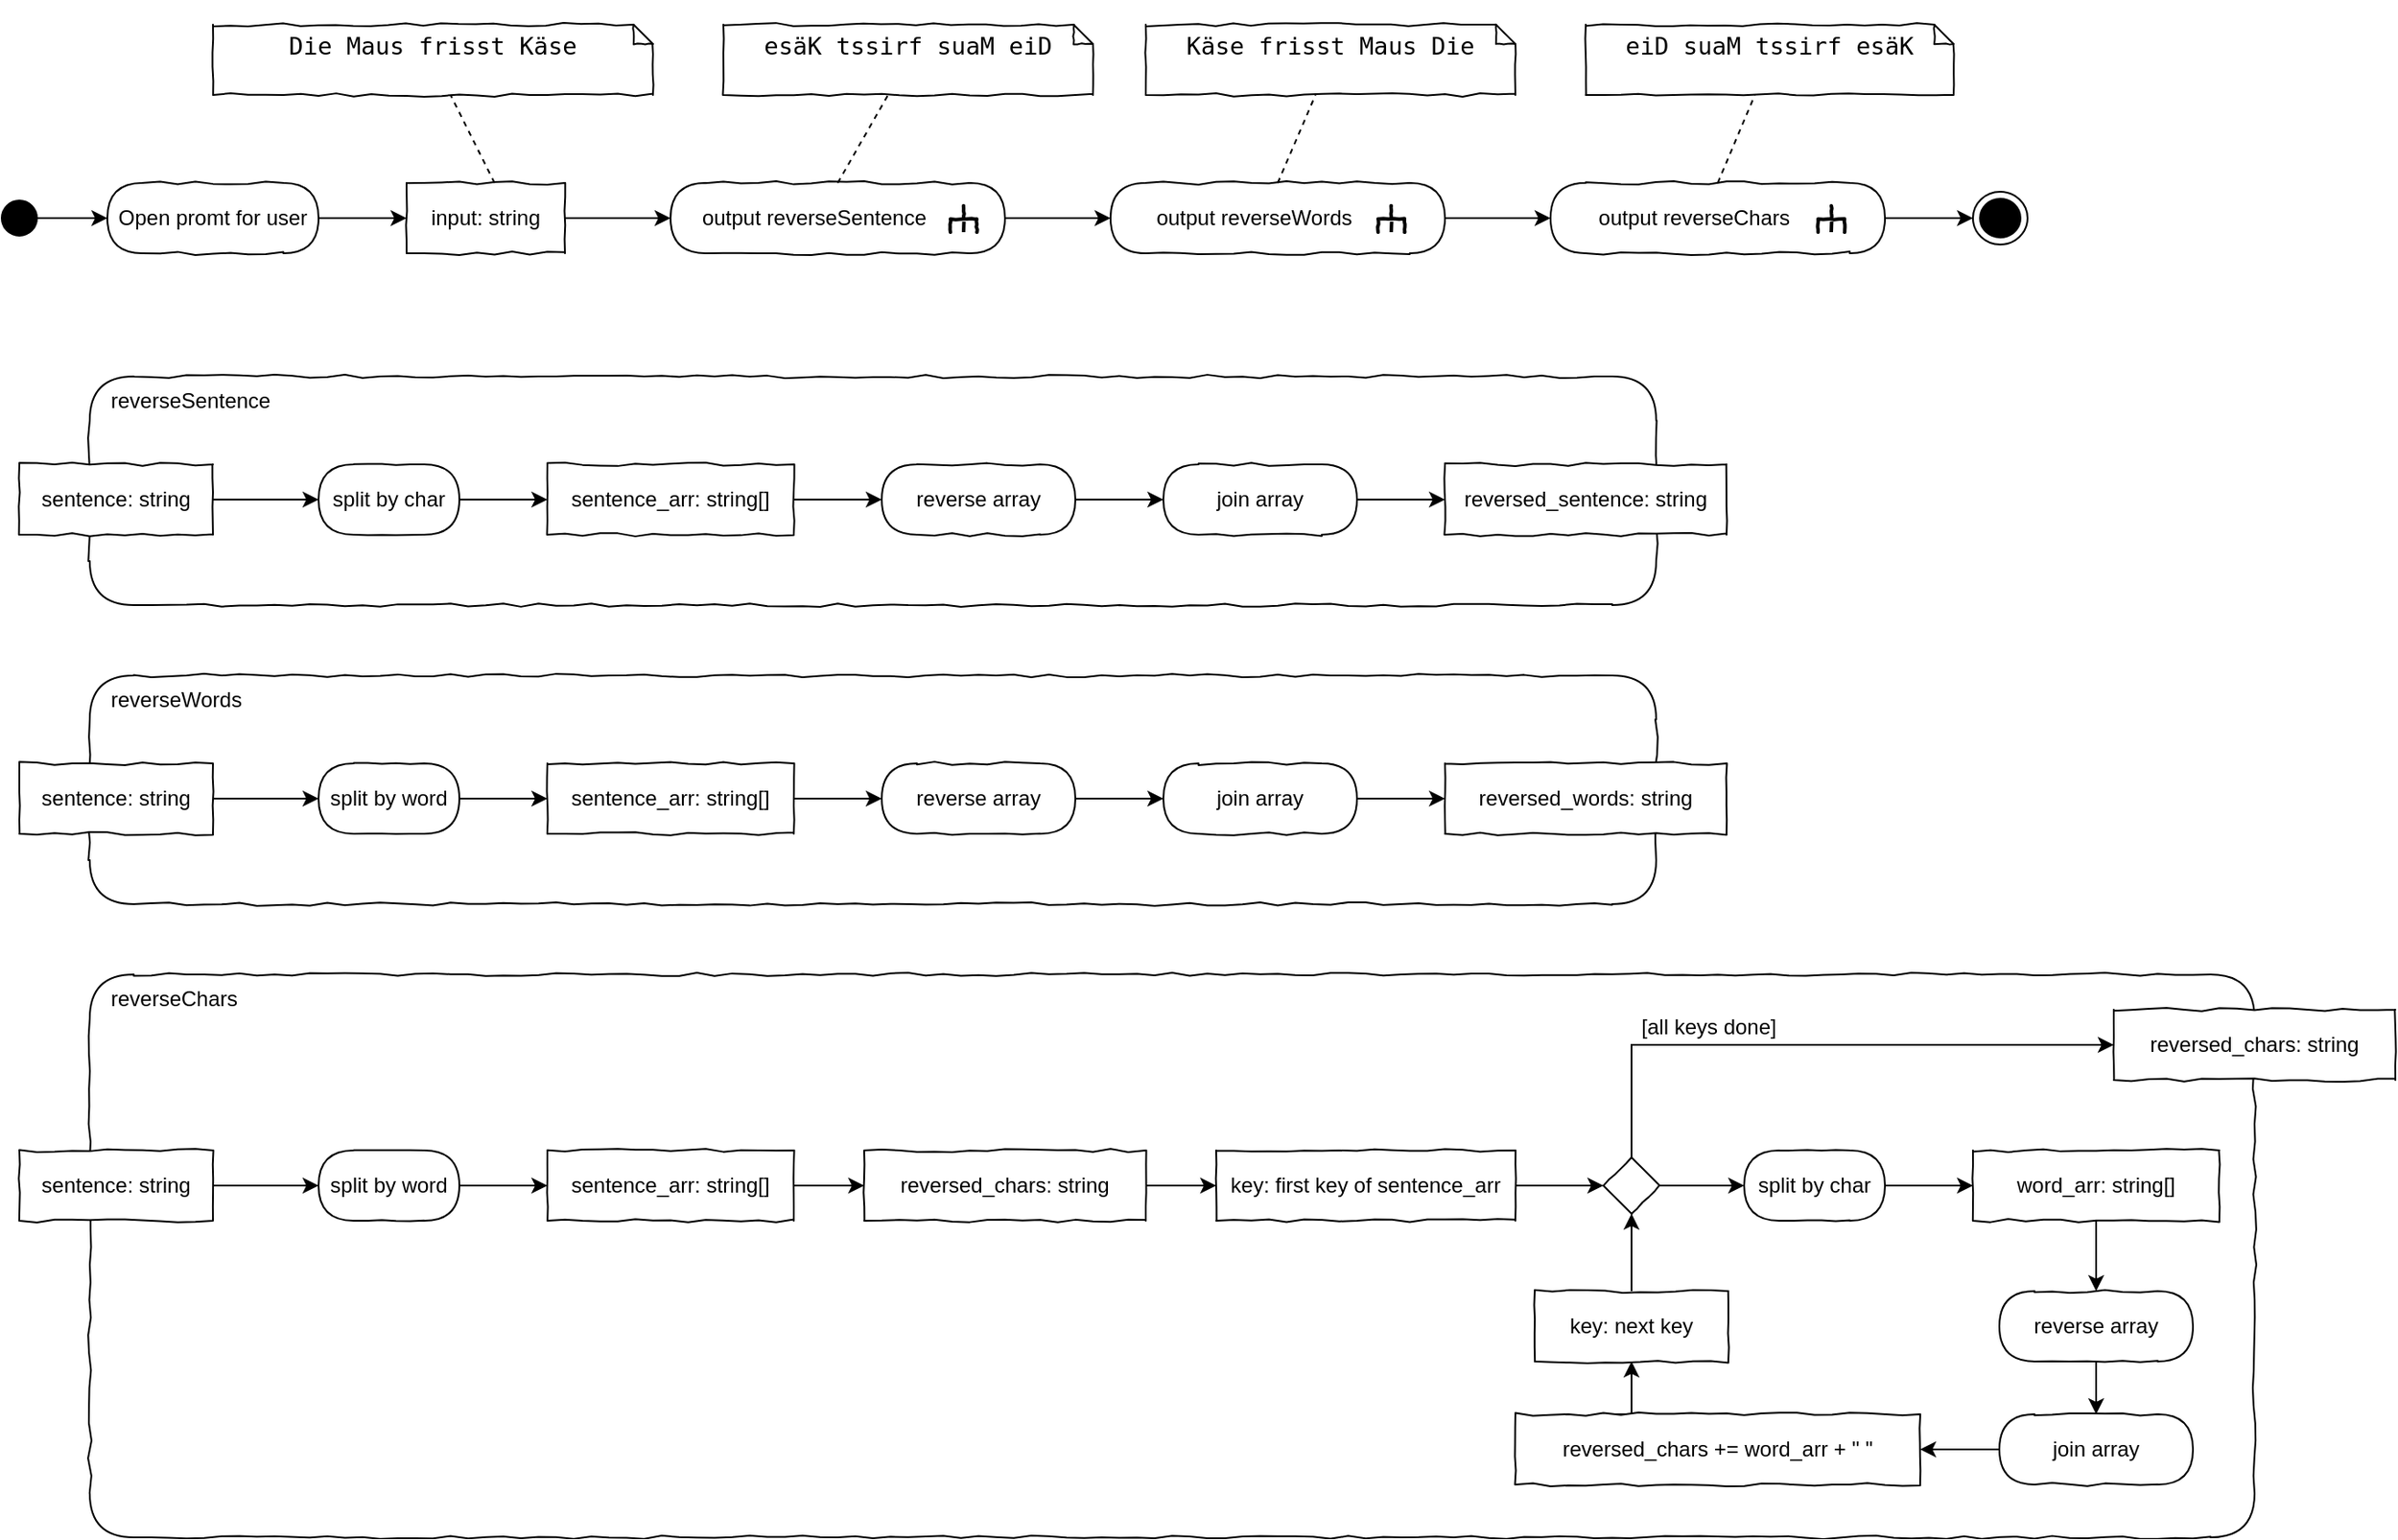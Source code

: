 <mxfile version="13.0.2"><diagram id="v06OmjVikWBVfPgF3idZ" name="Page-1"><mxGraphModel dx="1106" dy="1131" grid="1" gridSize="10" guides="1" tooltips="1" connect="1" arrows="1" fold="1" page="1" pageScale="1" pageWidth="1500" pageHeight="1000" math="0" shadow="0"><root><mxCell id="0"/><mxCell id="1" parent="0"/><mxCell id="mQlaJ1HGiRLKZDTz7ouE-1" value="&lt;div style=&quot;text-align: left&quot;&gt;&amp;nbsp; &amp;nbsp;reverseSentence&lt;/div&gt;" style="rounded=1;whiteSpace=wrap;html=1;shadow=0;glass=0;comic=1;strokeColor=#000000;labelPosition=center;verticalLabelPosition=middle;align=left;verticalAlign=top;absoluteArcSize=1;arcSize=50;" vertex="1" parent="1"><mxGeometry x="700" y="410" width="890" height="130" as="geometry"/></mxCell><mxCell id="mQlaJ1HGiRLKZDTz7ouE-2" style="edgeStyle=orthogonalEdgeStyle;rounded=0;orthogonalLoop=1;jettySize=auto;html=1;exitX=1;exitY=0.5;exitDx=0;exitDy=0;entryX=0;entryY=0.5;entryDx=0;entryDy=0;" edge="1" parent="1" source="mQlaJ1HGiRLKZDTz7ouE-3" target="mQlaJ1HGiRLKZDTz7ouE-5"><mxGeometry relative="1" as="geometry"/></mxCell><mxCell id="mQlaJ1HGiRLKZDTz7ouE-3" value="" style="ellipse;whiteSpace=wrap;html=1;rounded=0;shadow=0;comic=0;labelBackgroundColor=none;strokeColor=#000000;strokeWidth=1;fillColor=#000000;fontFamily=Verdana;fontSize=12;fontColor=#000000;align=center;comic=1" vertex="1" parent="1"><mxGeometry x="650" y="310" width="20" height="20" as="geometry"/></mxCell><mxCell id="mQlaJ1HGiRLKZDTz7ouE-4" style="edgeStyle=orthogonalEdgeStyle;rounded=0;orthogonalLoop=1;jettySize=auto;html=1;exitX=1;exitY=0.5;exitDx=0;exitDy=0;entryX=0;entryY=0.5;entryDx=0;entryDy=0;" edge="1" parent="1" source="mQlaJ1HGiRLKZDTz7ouE-5" target="mQlaJ1HGiRLKZDTz7ouE-7"><mxGeometry relative="1" as="geometry"/></mxCell><mxCell id="mQlaJ1HGiRLKZDTz7ouE-5" value="Open promt for user" style="rounded=1;whiteSpace=wrap;html=1;absoluteArcSize=1;arcSize=50;strokeWidth=1;shadow=0;comic=1;" vertex="1" parent="1"><mxGeometry x="710" y="300" width="120" height="40" as="geometry"/></mxCell><mxCell id="mQlaJ1HGiRLKZDTz7ouE-6" style="edgeStyle=orthogonalEdgeStyle;rounded=0;orthogonalLoop=1;jettySize=auto;html=1;exitX=1;exitY=0.5;exitDx=0;exitDy=0;entryX=0;entryY=0.5;entryDx=0;entryDy=0;" edge="1" parent="1" source="mQlaJ1HGiRLKZDTz7ouE-7" target="mQlaJ1HGiRLKZDTz7ouE-9"><mxGeometry relative="1" as="geometry"/></mxCell><mxCell id="mQlaJ1HGiRLKZDTz7ouE-7" value="&lt;div style=&quot;text-align: left&quot;&gt;input: string&lt;/div&gt;" style="rounded=0;whiteSpace=wrap;html=1;comic=1;" vertex="1" parent="1"><mxGeometry x="880" y="300" width="90" height="40" as="geometry"/></mxCell><mxCell id="mQlaJ1HGiRLKZDTz7ouE-8" style="edgeStyle=orthogonalEdgeStyle;rounded=0;orthogonalLoop=1;jettySize=auto;html=1;exitX=1;exitY=0.5;exitDx=0;exitDy=0;entryX=0;entryY=0.5;entryDx=0;entryDy=0;" edge="1" parent="1" source="mQlaJ1HGiRLKZDTz7ouE-9" target="mQlaJ1HGiRLKZDTz7ouE-14"><mxGeometry relative="1" as="geometry"/></mxCell><mxCell id="mQlaJ1HGiRLKZDTz7ouE-9" value="output reverseSentence&amp;nbsp; &amp;nbsp; &amp;nbsp; &amp;nbsp;&amp;nbsp;" style="rounded=1;whiteSpace=wrap;html=1;absoluteArcSize=1;arcSize=50;strokeWidth=1;shadow=0;comic=1;" vertex="1" parent="1"><mxGeometry x="1030" y="300" width="190" height="40" as="geometry"/></mxCell><mxCell id="mQlaJ1HGiRLKZDTz7ouE-10" value="" style="group;rotation=90;" vertex="1" connectable="0" parent="1"><mxGeometry x="1187" y="308" width="20" height="20" as="geometry"/></mxCell><mxCell id="mQlaJ1HGiRLKZDTz7ouE-11" value="" style="strokeWidth=2;html=1;shape=mxgraph.flowchart.annotation_2;align=left;rounded=1;comic=1;rotation=90;" vertex="1" parent="mQlaJ1HGiRLKZDTz7ouE-10"><mxGeometry x="2" y="5" width="15" height="15" as="geometry"/></mxCell><mxCell id="mQlaJ1HGiRLKZDTz7ouE-12" value="" style="endArrow=none;html=1;entryX=0.6;entryY=0.486;entryPerimeter=0;exitX=1;exitY=0.5;exitPerimeter=0;strokeWidth=2;entryDx=0;entryDy=0;" edge="1" parent="mQlaJ1HGiRLKZDTz7ouE-10" source="mQlaJ1HGiRLKZDTz7ouE-11" target="mQlaJ1HGiRLKZDTz7ouE-11"><mxGeometry width="50" height="50" relative="1" as="geometry"><mxPoint x="-46.667" as="sourcePoint"/><mxPoint x="-13.333" y="50" as="targetPoint"/></mxGeometry></mxCell><mxCell id="mQlaJ1HGiRLKZDTz7ouE-13" style="edgeStyle=orthogonalEdgeStyle;rounded=0;orthogonalLoop=1;jettySize=auto;html=1;exitX=1;exitY=0.5;exitDx=0;exitDy=0;entryX=0;entryY=0.5;entryDx=0;entryDy=0;" edge="1" parent="1" source="mQlaJ1HGiRLKZDTz7ouE-14" target="mQlaJ1HGiRLKZDTz7ouE-19"><mxGeometry relative="1" as="geometry"/></mxCell><mxCell id="mQlaJ1HGiRLKZDTz7ouE-14" value="output reverseWords&amp;nbsp; &amp;nbsp; &amp;nbsp; &amp;nbsp;&amp;nbsp;" style="rounded=1;whiteSpace=wrap;html=1;absoluteArcSize=1;arcSize=50;strokeWidth=1;shadow=0;comic=1;" vertex="1" parent="1"><mxGeometry x="1280" y="300" width="190" height="40" as="geometry"/></mxCell><mxCell id="mQlaJ1HGiRLKZDTz7ouE-15" value="" style="group;rotation=90;" vertex="1" connectable="0" parent="1"><mxGeometry x="1430" y="308" width="20" height="20" as="geometry"/></mxCell><mxCell id="mQlaJ1HGiRLKZDTz7ouE-16" value="" style="strokeWidth=2;html=1;shape=mxgraph.flowchart.annotation_2;align=left;rounded=1;comic=1;rotation=90;" vertex="1" parent="mQlaJ1HGiRLKZDTz7ouE-15"><mxGeometry x="2" y="5" width="15" height="15" as="geometry"/></mxCell><mxCell id="mQlaJ1HGiRLKZDTz7ouE-17" value="" style="endArrow=none;html=1;entryX=0.6;entryY=0.486;entryPerimeter=0;exitX=1;exitY=0.5;exitPerimeter=0;strokeWidth=2;entryDx=0;entryDy=0;" edge="1" parent="mQlaJ1HGiRLKZDTz7ouE-15" source="mQlaJ1HGiRLKZDTz7ouE-16" target="mQlaJ1HGiRLKZDTz7ouE-16"><mxGeometry width="50" height="50" relative="1" as="geometry"><mxPoint x="-46.667" as="sourcePoint"/><mxPoint x="-13.333" y="50" as="targetPoint"/></mxGeometry></mxCell><mxCell id="mQlaJ1HGiRLKZDTz7ouE-18" style="edgeStyle=orthogonalEdgeStyle;rounded=0;orthogonalLoop=1;jettySize=auto;html=1;exitX=1;exitY=0.5;exitDx=0;exitDy=0;entryX=0;entryY=0.5;entryDx=0;entryDy=0;" edge="1" parent="1" source="mQlaJ1HGiRLKZDTz7ouE-19" target="mQlaJ1HGiRLKZDTz7ouE-23"><mxGeometry relative="1" as="geometry"/></mxCell><mxCell id="mQlaJ1HGiRLKZDTz7ouE-19" value="output reverseChars&amp;nbsp; &amp;nbsp; &amp;nbsp; &amp;nbsp;&amp;nbsp;" style="rounded=1;whiteSpace=wrap;html=1;absoluteArcSize=1;arcSize=50;strokeWidth=1;shadow=0;comic=1;" vertex="1" parent="1"><mxGeometry x="1530" y="300" width="190" height="40" as="geometry"/></mxCell><mxCell id="mQlaJ1HGiRLKZDTz7ouE-20" value="" style="group;rotation=90;" vertex="1" connectable="0" parent="1"><mxGeometry x="1680" y="308" width="20" height="20" as="geometry"/></mxCell><mxCell id="mQlaJ1HGiRLKZDTz7ouE-21" value="" style="strokeWidth=2;html=1;shape=mxgraph.flowchart.annotation_2;align=left;rounded=1;comic=1;rotation=90;" vertex="1" parent="mQlaJ1HGiRLKZDTz7ouE-20"><mxGeometry x="2" y="5" width="15" height="15" as="geometry"/></mxCell><mxCell id="mQlaJ1HGiRLKZDTz7ouE-22" value="" style="endArrow=none;html=1;entryX=0.6;entryY=0.486;entryPerimeter=0;exitX=1;exitY=0.5;exitPerimeter=0;strokeWidth=2;entryDx=0;entryDy=0;" edge="1" parent="mQlaJ1HGiRLKZDTz7ouE-20" source="mQlaJ1HGiRLKZDTz7ouE-21" target="mQlaJ1HGiRLKZDTz7ouE-21"><mxGeometry width="50" height="50" relative="1" as="geometry"><mxPoint x="-46.667" as="sourcePoint"/><mxPoint x="-13.333" y="50" as="targetPoint"/></mxGeometry></mxCell><mxCell id="mQlaJ1HGiRLKZDTz7ouE-23" value="" style="ellipse;html=1;shape=endState;fillColor=#000000;strokeColor=#000000;comic=1" vertex="1" parent="1"><mxGeometry x="1770" y="305" width="31" height="30" as="geometry"/></mxCell><mxCell id="mQlaJ1HGiRLKZDTz7ouE-24" style="edgeStyle=orthogonalEdgeStyle;rounded=0;orthogonalLoop=1;jettySize=auto;html=1;exitX=1;exitY=0.5;exitDx=0;exitDy=0;" edge="1" parent="1" source="mQlaJ1HGiRLKZDTz7ouE-25" target="mQlaJ1HGiRLKZDTz7ouE-27"><mxGeometry relative="1" as="geometry"/></mxCell><mxCell id="mQlaJ1HGiRLKZDTz7ouE-25" value="&lt;div style=&quot;text-align: left&quot;&gt;sentence: string&lt;/div&gt;" style="rounded=0;whiteSpace=wrap;html=1;comic=1;" vertex="1" parent="1"><mxGeometry x="660" y="460" width="110" height="40" as="geometry"/></mxCell><mxCell id="mQlaJ1HGiRLKZDTz7ouE-26" style="edgeStyle=orthogonalEdgeStyle;rounded=0;orthogonalLoop=1;jettySize=auto;html=1;exitX=1;exitY=0.5;exitDx=0;exitDy=0;entryX=0;entryY=0.5;entryDx=0;entryDy=0;" edge="1" parent="1" source="mQlaJ1HGiRLKZDTz7ouE-27" target="mQlaJ1HGiRLKZDTz7ouE-29"><mxGeometry relative="1" as="geometry"/></mxCell><mxCell id="mQlaJ1HGiRLKZDTz7ouE-27" value="split by char" style="rounded=1;whiteSpace=wrap;html=1;absoluteArcSize=1;arcSize=50;strokeWidth=1;shadow=0;comic=1;" vertex="1" parent="1"><mxGeometry x="830" y="460" width="80" height="40" as="geometry"/></mxCell><mxCell id="mQlaJ1HGiRLKZDTz7ouE-28" style="edgeStyle=orthogonalEdgeStyle;rounded=0;orthogonalLoop=1;jettySize=auto;html=1;exitX=1;exitY=0.5;exitDx=0;exitDy=0;entryX=0;entryY=0.5;entryDx=0;entryDy=0;" edge="1" parent="1" source="mQlaJ1HGiRLKZDTz7ouE-29" target="mQlaJ1HGiRLKZDTz7ouE-31"><mxGeometry relative="1" as="geometry"/></mxCell><mxCell id="mQlaJ1HGiRLKZDTz7ouE-29" value="&lt;div style=&quot;text-align: left&quot;&gt;sentence_arr: string[]&lt;/div&gt;" style="rounded=0;whiteSpace=wrap;html=1;comic=1;" vertex="1" parent="1"><mxGeometry x="960" y="460" width="140" height="40" as="geometry"/></mxCell><mxCell id="mQlaJ1HGiRLKZDTz7ouE-30" value="" style="edgeStyle=orthogonalEdgeStyle;rounded=0;orthogonalLoop=1;jettySize=auto;html=1;" edge="1" parent="1" source="mQlaJ1HGiRLKZDTz7ouE-31" target="mQlaJ1HGiRLKZDTz7ouE-33"><mxGeometry relative="1" as="geometry"/></mxCell><mxCell id="mQlaJ1HGiRLKZDTz7ouE-31" value="reverse array" style="rounded=1;whiteSpace=wrap;html=1;absoluteArcSize=1;arcSize=50;strokeWidth=1;shadow=0;comic=1;" vertex="1" parent="1"><mxGeometry x="1150" y="460" width="110" height="40" as="geometry"/></mxCell><mxCell id="mQlaJ1HGiRLKZDTz7ouE-32" style="edgeStyle=orthogonalEdgeStyle;rounded=0;orthogonalLoop=1;jettySize=auto;html=1;exitX=1;exitY=0.5;exitDx=0;exitDy=0;entryX=0;entryY=0.5;entryDx=0;entryDy=0;" edge="1" parent="1" source="mQlaJ1HGiRLKZDTz7ouE-33" target="mQlaJ1HGiRLKZDTz7ouE-34"><mxGeometry relative="1" as="geometry"/></mxCell><mxCell id="mQlaJ1HGiRLKZDTz7ouE-33" value="join array" style="rounded=1;whiteSpace=wrap;html=1;absoluteArcSize=1;arcSize=50;strokeWidth=1;shadow=0;comic=1;" vertex="1" parent="1"><mxGeometry x="1310" y="460" width="110" height="40" as="geometry"/></mxCell><mxCell id="mQlaJ1HGiRLKZDTz7ouE-34" value="&lt;div style=&quot;text-align: left&quot;&gt;reversed_sentence: string&lt;/div&gt;" style="rounded=0;whiteSpace=wrap;html=1;comic=1;" vertex="1" parent="1"><mxGeometry x="1470" y="460" width="160" height="40" as="geometry"/></mxCell><mxCell id="mQlaJ1HGiRLKZDTz7ouE-35" value="&lt;div style=&quot;text-align: left&quot;&gt;&amp;nbsp; &amp;nbsp;reverseWords&lt;/div&gt;" style="rounded=1;whiteSpace=wrap;html=1;shadow=0;glass=0;comic=1;strokeColor=#000000;labelPosition=center;verticalLabelPosition=middle;align=left;verticalAlign=top;absoluteArcSize=1;arcSize=50;" vertex="1" parent="1"><mxGeometry x="700" y="580" width="890" height="130" as="geometry"/></mxCell><mxCell id="mQlaJ1HGiRLKZDTz7ouE-36" style="edgeStyle=orthogonalEdgeStyle;rounded=0;orthogonalLoop=1;jettySize=auto;html=1;exitX=1;exitY=0.5;exitDx=0;exitDy=0;" edge="1" parent="1" source="mQlaJ1HGiRLKZDTz7ouE-37" target="mQlaJ1HGiRLKZDTz7ouE-39"><mxGeometry relative="1" as="geometry"/></mxCell><mxCell id="mQlaJ1HGiRLKZDTz7ouE-37" value="&lt;div style=&quot;text-align: left&quot;&gt;sentence: string&lt;/div&gt;" style="rounded=0;whiteSpace=wrap;html=1;comic=1;" vertex="1" parent="1"><mxGeometry x="660" y="630" width="110" height="40" as="geometry"/></mxCell><mxCell id="mQlaJ1HGiRLKZDTz7ouE-38" style="edgeStyle=orthogonalEdgeStyle;rounded=0;orthogonalLoop=1;jettySize=auto;html=1;exitX=1;exitY=0.5;exitDx=0;exitDy=0;entryX=0;entryY=0.5;entryDx=0;entryDy=0;" edge="1" parent="1" source="mQlaJ1HGiRLKZDTz7ouE-39" target="mQlaJ1HGiRLKZDTz7ouE-41"><mxGeometry relative="1" as="geometry"/></mxCell><mxCell id="mQlaJ1HGiRLKZDTz7ouE-39" value="split by word" style="rounded=1;whiteSpace=wrap;html=1;absoluteArcSize=1;arcSize=50;strokeWidth=1;shadow=0;comic=1;" vertex="1" parent="1"><mxGeometry x="830" y="630" width="80" height="40" as="geometry"/></mxCell><mxCell id="mQlaJ1HGiRLKZDTz7ouE-40" style="edgeStyle=orthogonalEdgeStyle;rounded=0;orthogonalLoop=1;jettySize=auto;html=1;exitX=1;exitY=0.5;exitDx=0;exitDy=0;entryX=0;entryY=0.5;entryDx=0;entryDy=0;" edge="1" parent="1" source="mQlaJ1HGiRLKZDTz7ouE-41" target="mQlaJ1HGiRLKZDTz7ouE-43"><mxGeometry relative="1" as="geometry"/></mxCell><mxCell id="mQlaJ1HGiRLKZDTz7ouE-41" value="&lt;div style=&quot;text-align: left&quot;&gt;sentence_arr: string[]&lt;/div&gt;" style="rounded=0;whiteSpace=wrap;html=1;comic=1;" vertex="1" parent="1"><mxGeometry x="960" y="630" width="140" height="40" as="geometry"/></mxCell><mxCell id="mQlaJ1HGiRLKZDTz7ouE-42" value="" style="edgeStyle=orthogonalEdgeStyle;rounded=0;orthogonalLoop=1;jettySize=auto;html=1;" edge="1" parent="1" source="mQlaJ1HGiRLKZDTz7ouE-43" target="mQlaJ1HGiRLKZDTz7ouE-45"><mxGeometry relative="1" as="geometry"/></mxCell><mxCell id="mQlaJ1HGiRLKZDTz7ouE-43" value="reverse array" style="rounded=1;whiteSpace=wrap;html=1;absoluteArcSize=1;arcSize=50;strokeWidth=1;shadow=0;comic=1;" vertex="1" parent="1"><mxGeometry x="1150" y="630" width="110" height="40" as="geometry"/></mxCell><mxCell id="mQlaJ1HGiRLKZDTz7ouE-44" style="edgeStyle=orthogonalEdgeStyle;rounded=0;orthogonalLoop=1;jettySize=auto;html=1;exitX=1;exitY=0.5;exitDx=0;exitDy=0;entryX=0;entryY=0.5;entryDx=0;entryDy=0;" edge="1" parent="1" source="mQlaJ1HGiRLKZDTz7ouE-45" target="mQlaJ1HGiRLKZDTz7ouE-46"><mxGeometry relative="1" as="geometry"/></mxCell><mxCell id="mQlaJ1HGiRLKZDTz7ouE-45" value="join array" style="rounded=1;whiteSpace=wrap;html=1;absoluteArcSize=1;arcSize=50;strokeWidth=1;shadow=0;comic=1;" vertex="1" parent="1"><mxGeometry x="1310" y="630" width="110" height="40" as="geometry"/></mxCell><mxCell id="mQlaJ1HGiRLKZDTz7ouE-46" value="&lt;div style=&quot;text-align: left&quot;&gt;reversed_words: string&lt;/div&gt;" style="rounded=0;whiteSpace=wrap;html=1;comic=1;" vertex="1" parent="1"><mxGeometry x="1470" y="630" width="160" height="40" as="geometry"/></mxCell><mxCell id="mQlaJ1HGiRLKZDTz7ouE-47" value="&lt;div style=&quot;text-align: left&quot;&gt;&amp;nbsp; &amp;nbsp;reverseChars&lt;/div&gt;" style="rounded=1;whiteSpace=wrap;html=1;shadow=0;glass=0;comic=1;strokeColor=#000000;labelPosition=center;verticalLabelPosition=middle;align=left;verticalAlign=top;absoluteArcSize=1;arcSize=50;" vertex="1" parent="1"><mxGeometry x="700" y="750" width="1230" height="320" as="geometry"/></mxCell><mxCell id="mQlaJ1HGiRLKZDTz7ouE-48" style="edgeStyle=orthogonalEdgeStyle;rounded=0;orthogonalLoop=1;jettySize=auto;html=1;exitX=1;exitY=0.5;exitDx=0;exitDy=0;" edge="1" parent="1" source="mQlaJ1HGiRLKZDTz7ouE-49" target="mQlaJ1HGiRLKZDTz7ouE-51"><mxGeometry relative="1" as="geometry"/></mxCell><mxCell id="mQlaJ1HGiRLKZDTz7ouE-49" value="&lt;div style=&quot;text-align: left&quot;&gt;sentence: string&lt;/div&gt;" style="rounded=0;whiteSpace=wrap;html=1;comic=1;" vertex="1" parent="1"><mxGeometry x="660" y="850" width="110" height="40" as="geometry"/></mxCell><mxCell id="mQlaJ1HGiRLKZDTz7ouE-50" style="edgeStyle=orthogonalEdgeStyle;rounded=0;orthogonalLoop=1;jettySize=auto;html=1;exitX=1;exitY=0.5;exitDx=0;exitDy=0;entryX=0;entryY=0.5;entryDx=0;entryDy=0;" edge="1" parent="1" source="mQlaJ1HGiRLKZDTz7ouE-51" target="mQlaJ1HGiRLKZDTz7ouE-53"><mxGeometry relative="1" as="geometry"/></mxCell><mxCell id="mQlaJ1HGiRLKZDTz7ouE-51" value="split by word" style="rounded=1;whiteSpace=wrap;html=1;absoluteArcSize=1;arcSize=50;strokeWidth=1;shadow=0;comic=1;" vertex="1" parent="1"><mxGeometry x="830" y="850" width="80" height="40" as="geometry"/></mxCell><mxCell id="mQlaJ1HGiRLKZDTz7ouE-52" style="edgeStyle=orthogonalEdgeStyle;rounded=0;orthogonalLoop=1;jettySize=auto;html=1;exitX=1;exitY=0.5;exitDx=0;exitDy=0;entryX=0;entryY=0.5;entryDx=0;entryDy=0;" edge="1" parent="1" source="mQlaJ1HGiRLKZDTz7ouE-53" target="mQlaJ1HGiRLKZDTz7ouE-72"><mxGeometry relative="1" as="geometry"/></mxCell><mxCell id="mQlaJ1HGiRLKZDTz7ouE-53" value="&lt;div style=&quot;text-align: left&quot;&gt;sentence_arr: string[]&lt;/div&gt;" style="rounded=0;whiteSpace=wrap;html=1;comic=1;" vertex="1" parent="1"><mxGeometry x="960" y="850" width="140" height="40" as="geometry"/></mxCell><mxCell id="mQlaJ1HGiRLKZDTz7ouE-54" value="" style="edgeStyle=orthogonalEdgeStyle;rounded=0;orthogonalLoop=1;jettySize=auto;html=1;" edge="1" parent="1"><mxGeometry relative="1" as="geometry"><mxPoint x="1220" y="700" as="sourcePoint"/></mxGeometry></mxCell><mxCell id="mQlaJ1HGiRLKZDTz7ouE-55" style="edgeStyle=orthogonalEdgeStyle;rounded=0;orthogonalLoop=1;jettySize=auto;html=1;exitX=1;exitY=0.5;exitDx=0;exitDy=0;entryX=0;entryY=0.5;entryDx=0;entryDy=0;" edge="1" parent="1"><mxGeometry relative="1" as="geometry"><mxPoint x="1380" y="700" as="sourcePoint"/></mxGeometry></mxCell><mxCell id="mQlaJ1HGiRLKZDTz7ouE-56" style="edgeStyle=orthogonalEdgeStyle;rounded=0;orthogonalLoop=1;jettySize=auto;html=1;exitX=1;exitY=0.5;exitDx=0;exitDy=0;entryX=0;entryY=0.5;entryDx=0;entryDy=0;" edge="1" parent="1" source="mQlaJ1HGiRLKZDTz7ouE-57" target="mQlaJ1HGiRLKZDTz7ouE-60"><mxGeometry relative="1" as="geometry"/></mxCell><mxCell id="mQlaJ1HGiRLKZDTz7ouE-57" value="&lt;div style=&quot;text-align: left&quot;&gt;key: first key of sentence_arr&lt;/div&gt;" style="rounded=0;whiteSpace=wrap;html=1;comic=1;" vertex="1" parent="1"><mxGeometry x="1340" y="850" width="170" height="40" as="geometry"/></mxCell><mxCell id="mQlaJ1HGiRLKZDTz7ouE-58" style="edgeStyle=orthogonalEdgeStyle;rounded=0;orthogonalLoop=1;jettySize=auto;html=1;exitX=0.5;exitY=0;exitDx=0;exitDy=0;entryX=0;entryY=0.5;entryDx=0;entryDy=0;" edge="1" parent="1" source="mQlaJ1HGiRLKZDTz7ouE-60" target="mQlaJ1HGiRLKZDTz7ouE-61"><mxGeometry relative="1" as="geometry"/></mxCell><mxCell id="mQlaJ1HGiRLKZDTz7ouE-59" style="edgeStyle=orthogonalEdgeStyle;rounded=0;orthogonalLoop=1;jettySize=auto;html=1;exitX=1;exitY=0.5;exitDx=0;exitDy=0;entryX=0;entryY=0.5;entryDx=0;entryDy=0;" edge="1" parent="1" source="mQlaJ1HGiRLKZDTz7ouE-60" target="mQlaJ1HGiRLKZDTz7ouE-64"><mxGeometry relative="1" as="geometry"/></mxCell><mxCell id="mQlaJ1HGiRLKZDTz7ouE-60" value="" style="rhombus;whiteSpace=wrap;html=1;rounded=0;shadow=0;glass=0;comic=1;strokeColor=#000000;align=left;" vertex="1" parent="1"><mxGeometry x="1560" y="854" width="32" height="32" as="geometry"/></mxCell><mxCell id="mQlaJ1HGiRLKZDTz7ouE-61" value="&lt;div style=&quot;text-align: left&quot;&gt;reversed_chars: string&lt;/div&gt;" style="rounded=0;whiteSpace=wrap;html=1;comic=1;" vertex="1" parent="1"><mxGeometry x="1850" y="770" width="160" height="40" as="geometry"/></mxCell><mxCell id="mQlaJ1HGiRLKZDTz7ouE-62" value="[all keys done]" style="text;html=1;strokeColor=none;fillColor=none;align=center;verticalAlign=middle;whiteSpace=wrap;rounded=0;" vertex="1" parent="1"><mxGeometry x="1580" y="770" width="80" height="20" as="geometry"/></mxCell><mxCell id="mQlaJ1HGiRLKZDTz7ouE-63" style="edgeStyle=orthogonalEdgeStyle;rounded=0;orthogonalLoop=1;jettySize=auto;html=1;exitX=1;exitY=0.5;exitDx=0;exitDy=0;entryX=0;entryY=0.5;entryDx=0;entryDy=0;" edge="1" parent="1" source="mQlaJ1HGiRLKZDTz7ouE-64" target="mQlaJ1HGiRLKZDTz7ouE-66"><mxGeometry relative="1" as="geometry"/></mxCell><mxCell id="mQlaJ1HGiRLKZDTz7ouE-64" value="split by char" style="rounded=1;whiteSpace=wrap;html=1;absoluteArcSize=1;arcSize=50;strokeWidth=1;shadow=0;comic=1;" vertex="1" parent="1"><mxGeometry x="1640" y="850" width="80" height="40" as="geometry"/></mxCell><mxCell id="mQlaJ1HGiRLKZDTz7ouE-65" style="edgeStyle=orthogonalEdgeStyle;rounded=0;orthogonalLoop=1;jettySize=auto;html=1;exitX=0.5;exitY=1;exitDx=0;exitDy=0;entryX=0.5;entryY=0;entryDx=0;entryDy=0;" edge="1" parent="1" source="mQlaJ1HGiRLKZDTz7ouE-66" target="mQlaJ1HGiRLKZDTz7ouE-68"><mxGeometry relative="1" as="geometry"/></mxCell><mxCell id="mQlaJ1HGiRLKZDTz7ouE-66" value="&lt;div style=&quot;text-align: left&quot;&gt;word_arr: string[]&lt;/div&gt;" style="rounded=0;whiteSpace=wrap;html=1;comic=1;" vertex="1" parent="1"><mxGeometry x="1770" y="850" width="140" height="40" as="geometry"/></mxCell><mxCell id="mQlaJ1HGiRLKZDTz7ouE-67" style="edgeStyle=orthogonalEdgeStyle;rounded=0;orthogonalLoop=1;jettySize=auto;html=1;exitX=0.5;exitY=1;exitDx=0;exitDy=0;" edge="1" parent="1" source="mQlaJ1HGiRLKZDTz7ouE-68" target="mQlaJ1HGiRLKZDTz7ouE-70"><mxGeometry relative="1" as="geometry"/></mxCell><mxCell id="mQlaJ1HGiRLKZDTz7ouE-68" value="reverse array" style="rounded=1;whiteSpace=wrap;html=1;absoluteArcSize=1;arcSize=50;strokeWidth=1;shadow=0;comic=1;" vertex="1" parent="1"><mxGeometry x="1785" y="930" width="110" height="40" as="geometry"/></mxCell><mxCell id="mQlaJ1HGiRLKZDTz7ouE-69" style="edgeStyle=orthogonalEdgeStyle;rounded=0;orthogonalLoop=1;jettySize=auto;html=1;exitX=0;exitY=0.5;exitDx=0;exitDy=0;entryX=1;entryY=0.5;entryDx=0;entryDy=0;" edge="1" parent="1" source="mQlaJ1HGiRLKZDTz7ouE-70" target="mQlaJ1HGiRLKZDTz7ouE-74"><mxGeometry relative="1" as="geometry"/></mxCell><mxCell id="mQlaJ1HGiRLKZDTz7ouE-70" value="join array" style="rounded=1;whiteSpace=wrap;html=1;absoluteArcSize=1;arcSize=50;strokeWidth=1;shadow=0;comic=1;" vertex="1" parent="1"><mxGeometry x="1785" y="1000" width="110" height="40" as="geometry"/></mxCell><mxCell id="mQlaJ1HGiRLKZDTz7ouE-71" style="edgeStyle=orthogonalEdgeStyle;rounded=0;orthogonalLoop=1;jettySize=auto;html=1;exitX=1;exitY=0.5;exitDx=0;exitDy=0;" edge="1" parent="1" source="mQlaJ1HGiRLKZDTz7ouE-72" target="mQlaJ1HGiRLKZDTz7ouE-57"><mxGeometry relative="1" as="geometry"/></mxCell><mxCell id="mQlaJ1HGiRLKZDTz7ouE-72" value="&lt;div style=&quot;text-align: left&quot;&gt;reversed_chars: string&lt;/div&gt;" style="rounded=0;whiteSpace=wrap;html=1;comic=1;" vertex="1" parent="1"><mxGeometry x="1140" y="850" width="160" height="40" as="geometry"/></mxCell><mxCell id="mQlaJ1HGiRLKZDTz7ouE-73" style="edgeStyle=orthogonalEdgeStyle;rounded=0;orthogonalLoop=1;jettySize=auto;html=1;exitX=0.25;exitY=0;exitDx=0;exitDy=0;entryX=0.5;entryY=1;entryDx=0;entryDy=0;" edge="1" parent="1" source="mQlaJ1HGiRLKZDTz7ouE-74" target="mQlaJ1HGiRLKZDTz7ouE-76"><mxGeometry relative="1" as="geometry"/></mxCell><mxCell id="mQlaJ1HGiRLKZDTz7ouE-74" value="&lt;div style=&quot;text-align: left&quot;&gt;reversed_chars += word_arr + &quot; &quot;&lt;/div&gt;" style="rounded=0;whiteSpace=wrap;html=1;comic=1;" vertex="1" parent="1"><mxGeometry x="1510" y="1000" width="230" height="40" as="geometry"/></mxCell><mxCell id="mQlaJ1HGiRLKZDTz7ouE-75" style="edgeStyle=orthogonalEdgeStyle;rounded=0;orthogonalLoop=1;jettySize=auto;html=1;exitX=0.5;exitY=0;exitDx=0;exitDy=0;entryX=0.5;entryY=1;entryDx=0;entryDy=0;" edge="1" parent="1" source="mQlaJ1HGiRLKZDTz7ouE-76" target="mQlaJ1HGiRLKZDTz7ouE-60"><mxGeometry relative="1" as="geometry"/></mxCell><mxCell id="mQlaJ1HGiRLKZDTz7ouE-76" value="&lt;div style=&quot;text-align: left&quot;&gt;key: next key&lt;/div&gt;" style="rounded=0;whiteSpace=wrap;html=1;comic=1;" vertex="1" parent="1"><mxGeometry x="1521" y="930" width="110" height="40" as="geometry"/></mxCell><mxCell id="mQlaJ1HGiRLKZDTz7ouE-77" value="&lt;pre style=&quot;box-sizing: border-box; font-size: 13.6px; margin-top: 0px; margin-bottom: 16px; overflow-wrap: normal; padding: 16px; overflow: auto; line-height: 1.45; border-radius: 3px;&quot;&gt;&lt;code style=&quot;box-sizing: border-box ; font-family: , &amp;quot;consolas&amp;quot; , &amp;quot;liberation mono&amp;quot; , &amp;quot;menlo&amp;quot; , monospace ; font-size: 13.6px ; padding: 0px ; margin: 0px ; border-radius: 3px ; word-break: normal ; border: 0px ; display: inline ; overflow: visible ; line-height: inherit ; overflow-wrap: normal&quot;&gt;Die Maus frisst Käse&lt;/code&gt;&lt;/pre&gt;" style="shape=note;strokeWidth=1;fontSize=14;size=11;whiteSpace=wrap;html=1;rounded=0;shadow=0;comic=1;fillColor=#ffffff;labelBackgroundColor=none;verticalAlign=middle;" vertex="1" parent="1"><mxGeometry x="770" y="210" width="250" height="40" as="geometry"/></mxCell><mxCell id="mQlaJ1HGiRLKZDTz7ouE-78" value="" style="endArrow=none;dashed=1;html=1;" edge="1" parent="1" target="mQlaJ1HGiRLKZDTz7ouE-77"><mxGeometry width="50" height="50" relative="1" as="geometry"><mxPoint x="930" y="300" as="sourcePoint"/><mxPoint x="820" y="320" as="targetPoint"/></mxGeometry></mxCell><mxCell id="mQlaJ1HGiRLKZDTz7ouE-79" value="&lt;pre style=&quot;box-sizing: border-box; font-size: 13.6px; margin-top: 0px; margin-bottom: 16px; overflow-wrap: normal; padding: 16px; overflow: auto; line-height: 1.45; border-radius: 3px;&quot;&gt;&lt;code style=&quot;box-sizing: border-box ; font-family: , &amp;quot;consolas&amp;quot; , &amp;quot;liberation mono&amp;quot; , &amp;quot;menlo&amp;quot; , monospace ; font-size: 13.6px ; padding: 0px ; margin: 0px ; border-radius: 3px ; word-break: normal ; border: 0px ; display: inline ; overflow: visible ; line-height: inherit ; overflow-wrap: normal&quot;&gt;esäK tssirf suaM eiD&lt;/code&gt;&lt;/pre&gt;" style="shape=note;strokeWidth=1;fontSize=14;size=11;whiteSpace=wrap;html=1;rounded=0;shadow=0;comic=1;fillColor=#FFFFFF;labelBackgroundColor=none;" vertex="1" parent="1"><mxGeometry x="1060" y="210" width="210" height="40" as="geometry"/></mxCell><mxCell id="mQlaJ1HGiRLKZDTz7ouE-80" value="" style="endArrow=none;dashed=1;html=1;exitX=0.5;exitY=0;exitDx=0;exitDy=0;" edge="1" parent="1" source="mQlaJ1HGiRLKZDTz7ouE-9" target="mQlaJ1HGiRLKZDTz7ouE-79"><mxGeometry width="50" height="50" relative="1" as="geometry"><mxPoint x="1150" y="260" as="sourcePoint"/><mxPoint x="1040" y="280" as="targetPoint"/></mxGeometry></mxCell><mxCell id="mQlaJ1HGiRLKZDTz7ouE-81" value="&lt;pre style=&quot;box-sizing: border-box; font-size: 13.6px; margin-top: 0px; margin-bottom: 16px; overflow-wrap: normal; padding: 16px; overflow: auto; line-height: 1.45; border-radius: 3px;&quot;&gt;&lt;code style=&quot;box-sizing: border-box ; font-family: , &amp;quot;consolas&amp;quot; , &amp;quot;liberation mono&amp;quot; , &amp;quot;menlo&amp;quot; , monospace ; font-size: 13.6px ; padding: 0px ; margin: 0px ; border-radius: 3px ; word-break: normal ; border: 0px ; display: inline ; overflow: visible ; line-height: inherit ; overflow-wrap: normal&quot;&gt;Käse frisst Maus Die&lt;/code&gt;&lt;/pre&gt;" style="shape=note;strokeWidth=1;fontSize=14;size=11;whiteSpace=wrap;html=1;rounded=0;shadow=0;comic=1;fillColor=#FFFFFF;labelBackgroundColor=none;" vertex="1" parent="1"><mxGeometry x="1300" y="210" width="210" height="40" as="geometry"/></mxCell><mxCell id="mQlaJ1HGiRLKZDTz7ouE-82" value="" style="endArrow=none;dashed=1;html=1;exitX=0.5;exitY=0;exitDx=0;exitDy=0;" edge="1" parent="1" source="mQlaJ1HGiRLKZDTz7ouE-14" target="mQlaJ1HGiRLKZDTz7ouE-81"><mxGeometry width="50" height="50" relative="1" as="geometry"><mxPoint x="1357" y="260" as="sourcePoint"/><mxPoint x="1247" y="280" as="targetPoint"/></mxGeometry></mxCell><mxCell id="mQlaJ1HGiRLKZDTz7ouE-83" value="&lt;pre style=&quot;box-sizing: border-box; font-size: 13.6px; margin-top: 0px; margin-bottom: 16px; overflow-wrap: normal; padding: 16px; overflow: auto; line-height: 1.45; border-radius: 3px;&quot;&gt;&lt;code style=&quot;box-sizing: border-box ; font-family: , &amp;quot;consolas&amp;quot; , &amp;quot;liberation mono&amp;quot; , &amp;quot;menlo&amp;quot; , monospace ; font-size: 13.6px ; padding: 0px ; margin: 0px ; border-radius: 3px ; word-break: normal ; border: 0px ; display: inline ; overflow: visible ; line-height: inherit ; overflow-wrap: normal&quot;&gt;eiD suaM tssirf esäK&lt;/code&gt;&lt;/pre&gt;" style="shape=note;strokeWidth=1;fontSize=14;size=11;whiteSpace=wrap;html=1;rounded=0;shadow=0;comic=1;fillColor=#FFFFFF;labelBackgroundColor=none;" vertex="1" parent="1"><mxGeometry x="1550" y="210" width="209" height="40" as="geometry"/></mxCell><mxCell id="mQlaJ1HGiRLKZDTz7ouE-84" value="" style="endArrow=none;dashed=1;html=1;exitX=0.5;exitY=0;exitDx=0;exitDy=0;" edge="1" parent="1" source="mQlaJ1HGiRLKZDTz7ouE-19" target="mQlaJ1HGiRLKZDTz7ouE-83"><mxGeometry width="50" height="50" relative="1" as="geometry"><mxPoint x="1631" y="260" as="sourcePoint"/><mxPoint x="1521" y="280" as="targetPoint"/></mxGeometry></mxCell></root></mxGraphModel></diagram></mxfile>